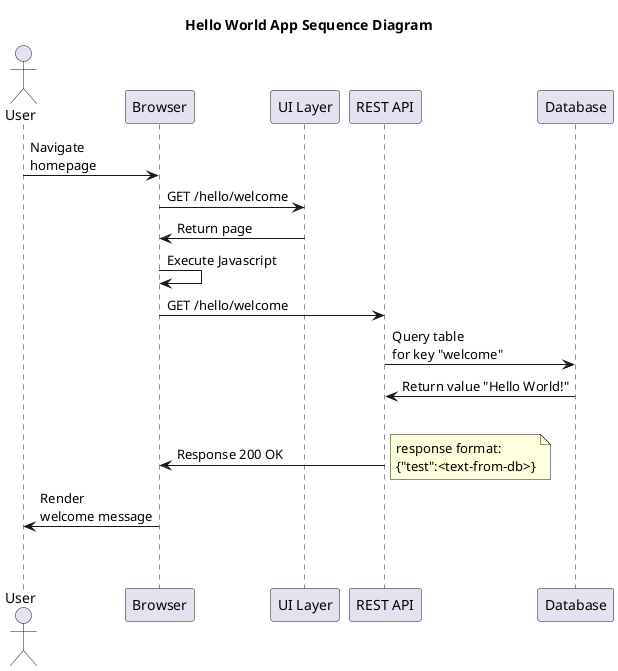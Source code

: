 @startuml

Title: Hello World App Sequence Diagram

actor "User" as U
participant "Browser" as B
participant "UI Layer" as UI
participant "REST API" as RA
participant "Database" as DB

U -> B: Navigate\nhomepage
B -> UI: GET /hello/welcome
UI -> B: Return page
B -> B: Execute Javascript
B -> RA: GET /hello/welcome
RA -> DB:Query table\nfor key "welcome"
DB -> RA:Return value "Hello World!"
|||
RA -> B:Response 200 OK
note right
response format:
{"test":<text-from-db>}
end note
B -> U: Render\nwelcome message
||45||

@enduml 